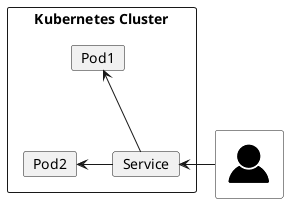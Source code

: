 @startuml

'skinparam linetype ortho
!include <tupadr3/common>
!include <tupadr3/govicons/user>

GOV_USER(user) #White

rectangle "Kubernetes Cluster" as kc {
	card Pod1 {
	}
	card Pod2 {
	}
	card Service {
	}

	Service -l-> Pod1
	Service -l-> Pod2
	Pod1 -[hidden]d-> Pod2
}

user -l-> Service

@enduml